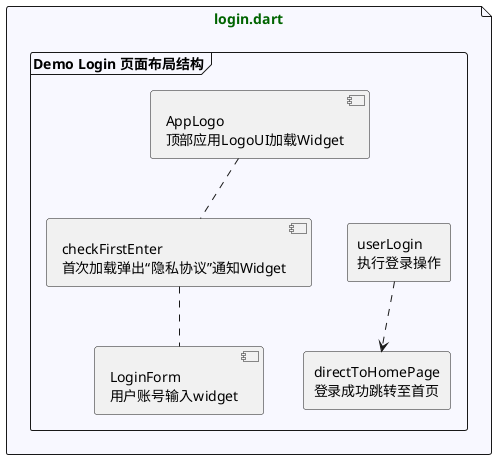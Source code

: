 @startuml
'https://plantuml.com/component-diagram
'属性初始化设置
skinparam file {
    FontColor #DarkGreen
    BackgroundColor #GhostWhite
}

file login.dart as file_login_dart{
    frame "Demo Login 页面布局结构" as loginPage_FW {
        [AppLogo\n顶部应用LogoUI加载Widget] as AppLogo_W
        [checkFirstEnter\n首次加载弹出“隐私协议”通知Widget] as LoginPage_checkFirstEnter_P
        [LoginForm\n用户账号输入widget] as LoginFrom_W
        rectangle "userLogin\n执行登录操作" as LoginPage_userLogin_M
        rectangle "directToHomePage\n登录成功跳转至首页" as LoginPage_directToHomePage

        AppLogo_W .. LoginPage_checkFirstEnter_P
        LoginPage_checkFirstEnter_P .. LoginFrom_W

        AppLogo_W ..[hidden] LoginPage_userLogin_M
        LoginPage_userLogin_M ..> LoginPage_directToHomePage
    }
}

@enduml